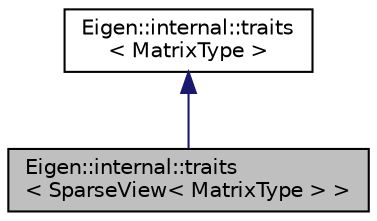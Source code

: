 digraph "Eigen::internal::traits&lt; SparseView&lt; MatrixType &gt; &gt;"
{
  edge [fontname="Helvetica",fontsize="10",labelfontname="Helvetica",labelfontsize="10"];
  node [fontname="Helvetica",fontsize="10",shape=record];
  Node1 [label="Eigen::internal::traits\l\< SparseView\< MatrixType \> \>",height=0.2,width=0.4,color="black", fillcolor="grey75", style="filled", fontcolor="black"];
  Node2 -> Node1 [dir="back",color="midnightblue",fontsize="10",style="solid",fontname="Helvetica"];
  Node2 [label="Eigen::internal::traits\l\< MatrixType \>",height=0.2,width=0.4,color="black", fillcolor="white", style="filled",URL="$struct_eigen_1_1internal_1_1traits.html"];
}
